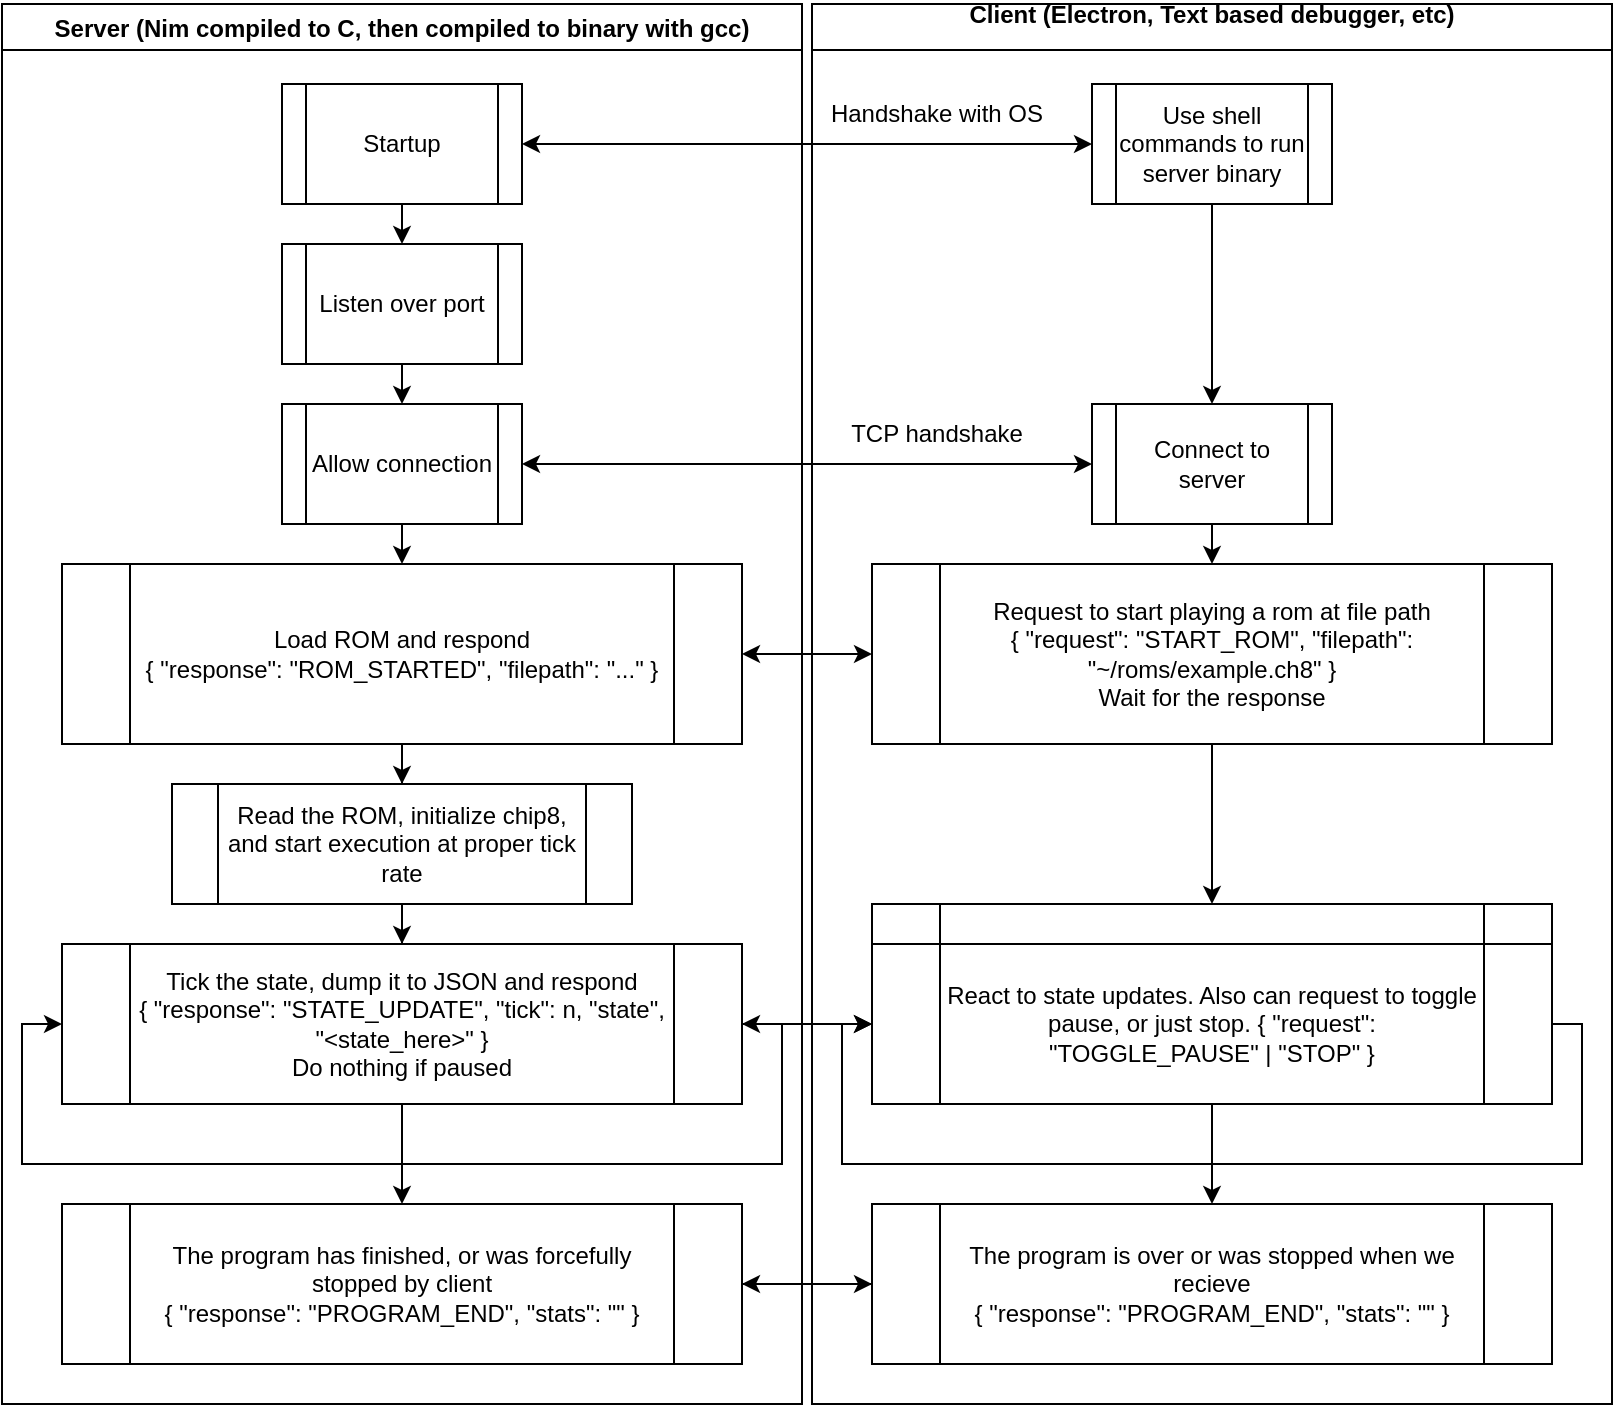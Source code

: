 <mxfile version="10.7.7" type="device"><diagram id="A6owyhtZ7BwhI7n7oP0e" name="Page-1"><mxGraphModel dx="1308" dy="738" grid="1" gridSize="10" guides="1" tooltips="1" connect="1" arrows="1" fold="1" page="1" pageScale="1" pageWidth="850" pageHeight="1100" math="0" shadow="0"><root><mxCell id="0"/><mxCell id="1" parent="0"/><mxCell id="TFSK7nm-KzhIT6jT998R-5" value="Server (Nim compiled to C, then compiled to binary with gcc)" style="swimlane;" vertex="1" parent="1"><mxGeometry x="20" y="20" width="400" height="700" as="geometry"/></mxCell><mxCell id="TFSK7nm-KzhIT6jT998R-9" value="Startup" style="shape=process;whiteSpace=wrap;html=1;backgroundOutline=1;" vertex="1" parent="TFSK7nm-KzhIT6jT998R-5"><mxGeometry x="140" y="40" width="120" height="60" as="geometry"/></mxCell><mxCell id="TFSK7nm-KzhIT6jT998R-12" value="Listen over port" style="shape=process;whiteSpace=wrap;html=1;backgroundOutline=1;" vertex="1" parent="TFSK7nm-KzhIT6jT998R-5"><mxGeometry x="140" y="120" width="120" height="60" as="geometry"/></mxCell><mxCell id="TFSK7nm-KzhIT6jT998R-13" value="" style="endArrow=classic;html=1;exitX=0.5;exitY=1;exitDx=0;exitDy=0;entryX=0.5;entryY=0;entryDx=0;entryDy=0;" edge="1" parent="TFSK7nm-KzhIT6jT998R-5" source="TFSK7nm-KzhIT6jT998R-9" target="TFSK7nm-KzhIT6jT998R-12"><mxGeometry width="50" height="50" relative="1" as="geometry"><mxPoint x="180" y="150" as="sourcePoint"/><mxPoint x="230" y="100" as="targetPoint"/></mxGeometry></mxCell><mxCell id="TFSK7nm-KzhIT6jT998R-14" value="Allow connection" style="shape=process;whiteSpace=wrap;html=1;backgroundOutline=1;" vertex="1" parent="TFSK7nm-KzhIT6jT998R-5"><mxGeometry x="140" y="200" width="120" height="60" as="geometry"/></mxCell><mxCell id="TFSK7nm-KzhIT6jT998R-16" value="" style="endArrow=classic;html=1;entryX=0.5;entryY=0;entryDx=0;entryDy=0;exitX=0.5;exitY=1;exitDx=0;exitDy=0;" edge="1" parent="TFSK7nm-KzhIT6jT998R-5" source="TFSK7nm-KzhIT6jT998R-12" target="TFSK7nm-KzhIT6jT998R-14"><mxGeometry width="50" height="50" relative="1" as="geometry"><mxPoint x="180" y="250" as="sourcePoint"/><mxPoint x="230" y="200" as="targetPoint"/></mxGeometry></mxCell><mxCell id="TFSK7nm-KzhIT6jT998R-32" value="" style="edgeStyle=orthogonalEdgeStyle;rounded=0;orthogonalLoop=1;jettySize=auto;html=1;" edge="1" parent="TFSK7nm-KzhIT6jT998R-5" source="TFSK7nm-KzhIT6jT998R-25" target="TFSK7nm-KzhIT6jT998R-30"><mxGeometry relative="1" as="geometry"/></mxCell><mxCell id="TFSK7nm-KzhIT6jT998R-25" value="Load ROM and respond&lt;br&gt;{ &quot;response&quot;: &quot;ROM_STARTED&quot;, &quot;filepath&quot;: &quot;...&quot; }&lt;br&gt;" style="shape=process;whiteSpace=wrap;html=1;backgroundOutline=1;" vertex="1" parent="TFSK7nm-KzhIT6jT998R-5"><mxGeometry x="30" y="280" width="340" height="90" as="geometry"/></mxCell><mxCell id="TFSK7nm-KzhIT6jT998R-27" value="" style="endArrow=classic;html=1;entryX=0.5;entryY=0;entryDx=0;entryDy=0;exitX=0.5;exitY=1;exitDx=0;exitDy=0;" edge="1" parent="TFSK7nm-KzhIT6jT998R-5" source="TFSK7nm-KzhIT6jT998R-14" target="TFSK7nm-KzhIT6jT998R-25"><mxGeometry width="50" height="50" relative="1" as="geometry"><mxPoint x="70" y="270" as="sourcePoint"/><mxPoint x="120" y="220" as="targetPoint"/></mxGeometry></mxCell><mxCell id="TFSK7nm-KzhIT6jT998R-34" value="" style="edgeStyle=orthogonalEdgeStyle;rounded=0;orthogonalLoop=1;jettySize=auto;html=1;" edge="1" parent="TFSK7nm-KzhIT6jT998R-5" source="TFSK7nm-KzhIT6jT998R-30" target="TFSK7nm-KzhIT6jT998R-33"><mxGeometry relative="1" as="geometry"/></mxCell><mxCell id="TFSK7nm-KzhIT6jT998R-30" value="Read the ROM, initialize chip8, and start execution at proper tick rate" style="shape=process;whiteSpace=wrap;html=1;backgroundOutline=1;" vertex="1" parent="TFSK7nm-KzhIT6jT998R-5"><mxGeometry x="85" y="390" width="230" height="60" as="geometry"/></mxCell><mxCell id="TFSK7nm-KzhIT6jT998R-45" value="" style="edgeStyle=orthogonalEdgeStyle;rounded=0;orthogonalLoop=1;jettySize=auto;html=1;" edge="1" parent="TFSK7nm-KzhIT6jT998R-5" source="TFSK7nm-KzhIT6jT998R-33" target="TFSK7nm-KzhIT6jT998R-44"><mxGeometry relative="1" as="geometry"/></mxCell><mxCell id="TFSK7nm-KzhIT6jT998R-33" value="Tick the state, dump it to JSON and respond&lt;br&gt;{ &quot;response&quot;: &quot;STATE_UPDATE&quot;, &quot;tick&quot;: n, &quot;state&quot;, &quot;&amp;lt;state_here&amp;gt;&quot; }&lt;br&gt;Do nothing if paused&lt;br&gt;" style="shape=process;whiteSpace=wrap;html=1;backgroundOutline=1;" vertex="1" parent="TFSK7nm-KzhIT6jT998R-5"><mxGeometry x="30" y="470" width="340" height="80" as="geometry"/></mxCell><mxCell id="TFSK7nm-KzhIT6jT998R-36" style="edgeStyle=orthogonalEdgeStyle;rounded=0;orthogonalLoop=1;jettySize=auto;html=1;exitX=1;exitY=0.5;exitDx=0;exitDy=0;entryX=0;entryY=0.5;entryDx=0;entryDy=0;" edge="1" parent="TFSK7nm-KzhIT6jT998R-5" source="TFSK7nm-KzhIT6jT998R-33" target="TFSK7nm-KzhIT6jT998R-33"><mxGeometry relative="1" as="geometry"><Array as="points"><mxPoint x="390" y="510"/><mxPoint x="390" y="580"/><mxPoint x="10" y="580"/><mxPoint x="10" y="510"/></Array></mxGeometry></mxCell><mxCell id="TFSK7nm-KzhIT6jT998R-44" value="The program has finished, or was forcefully stopped by client&lt;br&gt;{ &quot;response&quot;: &quot;PROGRAM_END&quot;, &quot;stats&quot;: &quot;&quot; }&lt;br&gt;" style="shape=process;whiteSpace=wrap;html=1;backgroundOutline=1;" vertex="1" parent="TFSK7nm-KzhIT6jT998R-5"><mxGeometry x="30" y="600" width="340" height="80" as="geometry"/></mxCell><mxCell id="TFSK7nm-KzhIT6jT998R-6" value="Client (Electron, Text based debugger, etc)&#10;" style="swimlane;" vertex="1" parent="1"><mxGeometry x="425" y="20" width="400" height="700" as="geometry"/></mxCell><mxCell id="TFSK7nm-KzhIT6jT998R-8" value="Use shell commands to run server binary" style="shape=process;whiteSpace=wrap;html=1;backgroundOutline=1;" vertex="1" parent="TFSK7nm-KzhIT6jT998R-6"><mxGeometry x="140" y="40" width="120" height="60" as="geometry"/></mxCell><mxCell id="TFSK7nm-KzhIT6jT998R-17" value="Connect to server" style="shape=process;whiteSpace=wrap;html=1;backgroundOutline=1;" vertex="1" parent="TFSK7nm-KzhIT6jT998R-6"><mxGeometry x="140" y="200" width="120" height="60" as="geometry"/></mxCell><mxCell id="TFSK7nm-KzhIT6jT998R-18" value="" style="endArrow=classic;html=1;entryX=0.5;entryY=0;entryDx=0;entryDy=0;exitX=0.5;exitY=1;exitDx=0;exitDy=0;" edge="1" parent="TFSK7nm-KzhIT6jT998R-6" source="TFSK7nm-KzhIT6jT998R-8" target="TFSK7nm-KzhIT6jT998R-17"><mxGeometry width="50" height="50" relative="1" as="geometry"><mxPoint x="185" y="180" as="sourcePoint"/><mxPoint x="235" y="130" as="targetPoint"/></mxGeometry></mxCell><mxCell id="TFSK7nm-KzhIT6jT998R-22" value="Handshake with OS" style="text;html=1;strokeColor=none;fillColor=none;align=center;verticalAlign=middle;whiteSpace=wrap;rounded=0;" vertex="1" parent="TFSK7nm-KzhIT6jT998R-6"><mxGeometry x="-35" y="40" width="195" height="30" as="geometry"/></mxCell><mxCell id="TFSK7nm-KzhIT6jT998R-23" value="TCP handshake" style="text;html=1;strokeColor=none;fillColor=none;align=center;verticalAlign=middle;whiteSpace=wrap;rounded=0;" vertex="1" parent="TFSK7nm-KzhIT6jT998R-6"><mxGeometry x="-35" y="200" width="195" height="30" as="geometry"/></mxCell><mxCell id="TFSK7nm-KzhIT6jT998R-50" value="" style="edgeStyle=orthogonalEdgeStyle;rounded=0;orthogonalLoop=1;jettySize=auto;html=1;" edge="1" parent="TFSK7nm-KzhIT6jT998R-6" source="TFSK7nm-KzhIT6jT998R-24" target="TFSK7nm-KzhIT6jT998R-49"><mxGeometry relative="1" as="geometry"/></mxCell><mxCell id="TFSK7nm-KzhIT6jT998R-24" value="Request to start playing a rom at file path&lt;br&gt;{ &quot;request&quot;: &quot;START_ROM&quot;, &quot;filepath&quot;: &quot;~/roms/example.ch8&quot; }&lt;br&gt;Wait for the response&lt;br&gt;" style="shape=process;whiteSpace=wrap;html=1;backgroundOutline=1;" vertex="1" parent="TFSK7nm-KzhIT6jT998R-6"><mxGeometry x="30" y="280" width="340" height="90" as="geometry"/></mxCell><mxCell id="TFSK7nm-KzhIT6jT998R-49" value="Request to start playing a rom at file path&lt;br&gt;{ &quot;request&quot;: &quot;START_ROM&quot;, &quot;filepath&quot;: &quot;~/roms/example.ch8&quot; }&lt;br&gt;Wait for the response&lt;br&gt;" style="shape=process;whiteSpace=wrap;html=1;backgroundOutline=1;" vertex="1" parent="TFSK7nm-KzhIT6jT998R-6"><mxGeometry x="30" y="450" width="340" height="90" as="geometry"/></mxCell><mxCell id="TFSK7nm-KzhIT6jT998R-28" value="" style="endArrow=classic;html=1;entryX=0.5;entryY=0;entryDx=0;entryDy=0;exitX=0.5;exitY=1;exitDx=0;exitDy=0;" edge="1" parent="TFSK7nm-KzhIT6jT998R-6" source="TFSK7nm-KzhIT6jT998R-17" target="TFSK7nm-KzhIT6jT998R-24"><mxGeometry width="50" height="50" relative="1" as="geometry"><mxPoint x="175" y="500" as="sourcePoint"/><mxPoint x="225" y="450" as="targetPoint"/></mxGeometry></mxCell><mxCell id="TFSK7nm-KzhIT6jT998R-51" value="" style="edgeStyle=orthogonalEdgeStyle;rounded=0;orthogonalLoop=1;jettySize=auto;html=1;" edge="1" parent="TFSK7nm-KzhIT6jT998R-6" source="TFSK7nm-KzhIT6jT998R-37" target="TFSK7nm-KzhIT6jT998R-46"><mxGeometry relative="1" as="geometry"/></mxCell><mxCell id="TFSK7nm-KzhIT6jT998R-37" value="React to state updates. Also can request to toggle pause, or just stop. { &quot;request&quot;: &quot;TOGGLE_PAUSE&quot; | &quot;STOP&quot; }" style="shape=process;whiteSpace=wrap;html=1;backgroundOutline=1;" vertex="1" parent="TFSK7nm-KzhIT6jT998R-6"><mxGeometry x="30" y="470" width="340" height="80" as="geometry"/></mxCell><mxCell id="TFSK7nm-KzhIT6jT998R-43" style="edgeStyle=orthogonalEdgeStyle;rounded=0;orthogonalLoop=1;jettySize=auto;html=1;exitX=1;exitY=0.5;exitDx=0;exitDy=0;entryX=0;entryY=0.5;entryDx=0;entryDy=0;" edge="1" parent="TFSK7nm-KzhIT6jT998R-6" source="TFSK7nm-KzhIT6jT998R-37" target="TFSK7nm-KzhIT6jT998R-37"><mxGeometry relative="1" as="geometry"><mxPoint x="15" y="510" as="targetPoint"/><Array as="points"><mxPoint x="385" y="510"/><mxPoint x="385" y="580"/><mxPoint x="15" y="580"/><mxPoint x="15" y="510"/></Array></mxGeometry></mxCell><mxCell id="TFSK7nm-KzhIT6jT998R-46" value="The program is over or was stopped when we recieve&lt;br&gt;{ &quot;response&quot;: &quot;PROGRAM_END&quot;, &quot;stats&quot;: &quot;&quot; }&lt;br&gt;" style="shape=process;whiteSpace=wrap;html=1;backgroundOutline=1;" vertex="1" parent="TFSK7nm-KzhIT6jT998R-6"><mxGeometry x="30" y="600" width="340" height="80" as="geometry"/></mxCell><mxCell id="TFSK7nm-KzhIT6jT998R-20" value="" style="endArrow=classic;startArrow=classic;html=1;entryX=0;entryY=0.5;entryDx=0;entryDy=0;exitX=1;exitY=0.5;exitDx=0;exitDy=0;" edge="1" parent="1" source="TFSK7nm-KzhIT6jT998R-9" target="TFSK7nm-KzhIT6jT998R-8"><mxGeometry width="50" height="50" relative="1" as="geometry"><mxPoint x="470" y="130" as="sourcePoint"/><mxPoint x="520" y="80" as="targetPoint"/></mxGeometry></mxCell><mxCell id="TFSK7nm-KzhIT6jT998R-21" value="" style="endArrow=classic;startArrow=classic;html=1;entryX=0;entryY=0.5;entryDx=0;entryDy=0;exitX=1;exitY=0.5;exitDx=0;exitDy=0;" edge="1" parent="1" source="TFSK7nm-KzhIT6jT998R-14" target="TFSK7nm-KzhIT6jT998R-17"><mxGeometry width="50" height="50" relative="1" as="geometry"><mxPoint x="480" y="310" as="sourcePoint"/><mxPoint x="530" y="260" as="targetPoint"/></mxGeometry></mxCell><mxCell id="TFSK7nm-KzhIT6jT998R-26" value="" style="endArrow=classic;startArrow=classic;html=1;entryX=0;entryY=0.5;entryDx=0;entryDy=0;exitX=1;exitY=0.5;exitDx=0;exitDy=0;" edge="1" parent="1" source="TFSK7nm-KzhIT6jT998R-25" target="TFSK7nm-KzhIT6jT998R-24"><mxGeometry width="50" height="50" relative="1" as="geometry"><mxPoint x="490" y="480" as="sourcePoint"/><mxPoint x="540" y="430" as="targetPoint"/></mxGeometry></mxCell><mxCell id="TFSK7nm-KzhIT6jT998R-38" value="" style="endArrow=classic;startArrow=classic;html=1;exitX=1;exitY=0.5;exitDx=0;exitDy=0;entryX=0;entryY=0.5;entryDx=0;entryDy=0;" edge="1" parent="1" source="TFSK7nm-KzhIT6jT998R-33" target="TFSK7nm-KzhIT6jT998R-37"><mxGeometry width="50" height="50" relative="1" as="geometry"><mxPoint x="470" y="640" as="sourcePoint"/><mxPoint x="520" y="590" as="targetPoint"/></mxGeometry></mxCell><mxCell id="TFSK7nm-KzhIT6jT998R-47" value="" style="edgeStyle=orthogonalEdgeStyle;rounded=0;orthogonalLoop=1;jettySize=auto;html=1;" edge="1" parent="1" source="TFSK7nm-KzhIT6jT998R-46" target="TFSK7nm-KzhIT6jT998R-44"><mxGeometry relative="1" as="geometry"/></mxCell><mxCell id="TFSK7nm-KzhIT6jT998R-48" value="" style="edgeStyle=orthogonalEdgeStyle;rounded=0;orthogonalLoop=1;jettySize=auto;html=1;" edge="1" parent="1" source="TFSK7nm-KzhIT6jT998R-44" target="TFSK7nm-KzhIT6jT998R-46"><mxGeometry relative="1" as="geometry"/></mxCell></root></mxGraphModel></diagram></mxfile>